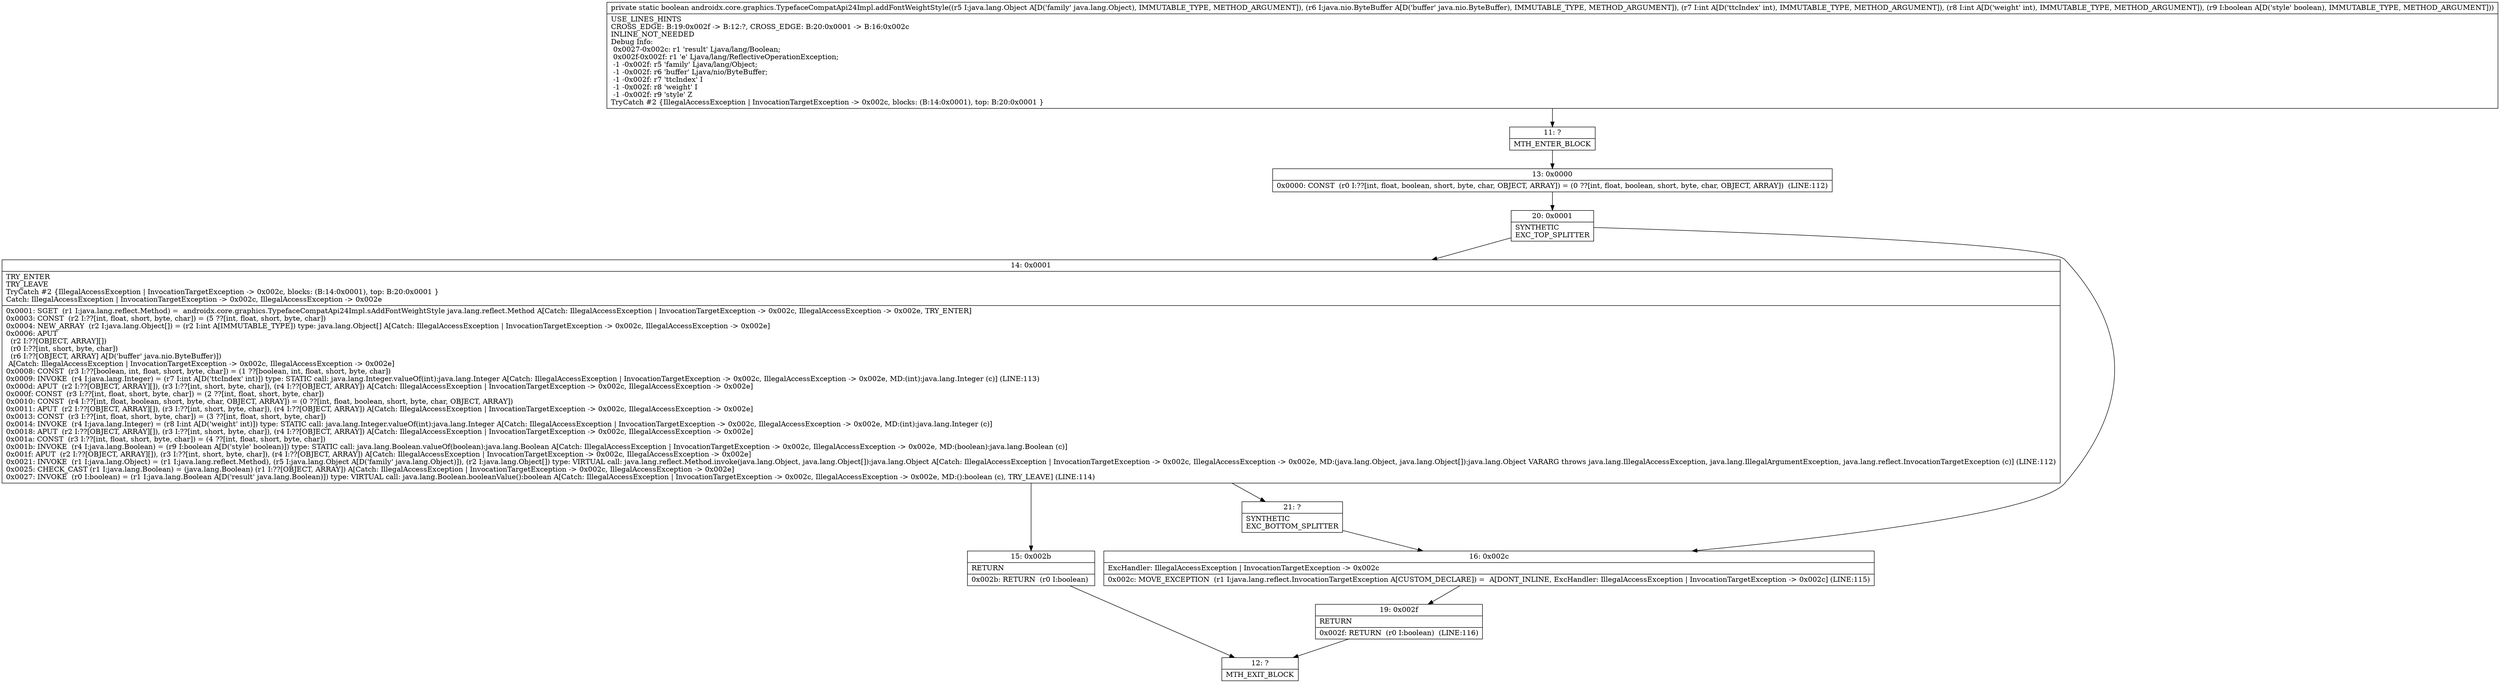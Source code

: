 digraph "CFG forandroidx.core.graphics.TypefaceCompatApi24Impl.addFontWeightStyle(Ljava\/lang\/Object;Ljava\/nio\/ByteBuffer;IIZ)Z" {
Node_11 [shape=record,label="{11\:\ ?|MTH_ENTER_BLOCK\l}"];
Node_13 [shape=record,label="{13\:\ 0x0000|0x0000: CONST  (r0 I:??[int, float, boolean, short, byte, char, OBJECT, ARRAY]) = (0 ??[int, float, boolean, short, byte, char, OBJECT, ARRAY])  (LINE:112)\l}"];
Node_20 [shape=record,label="{20\:\ 0x0001|SYNTHETIC\lEXC_TOP_SPLITTER\l}"];
Node_14 [shape=record,label="{14\:\ 0x0001|TRY_ENTER\lTRY_LEAVE\lTryCatch #2 \{IllegalAccessException \| InvocationTargetException \-\> 0x002c, blocks: (B:14:0x0001), top: B:20:0x0001 \}\lCatch: IllegalAccessException \| InvocationTargetException \-\> 0x002c, IllegalAccessException \-\> 0x002e\l|0x0001: SGET  (r1 I:java.lang.reflect.Method) =  androidx.core.graphics.TypefaceCompatApi24Impl.sAddFontWeightStyle java.lang.reflect.Method A[Catch: IllegalAccessException \| InvocationTargetException \-\> 0x002c, IllegalAccessException \-\> 0x002e, TRY_ENTER]\l0x0003: CONST  (r2 I:??[int, float, short, byte, char]) = (5 ??[int, float, short, byte, char]) \l0x0004: NEW_ARRAY  (r2 I:java.lang.Object[]) = (r2 I:int A[IMMUTABLE_TYPE]) type: java.lang.Object[] A[Catch: IllegalAccessException \| InvocationTargetException \-\> 0x002c, IllegalAccessException \-\> 0x002e]\l0x0006: APUT  \l  (r2 I:??[OBJECT, ARRAY][])\l  (r0 I:??[int, short, byte, char])\l  (r6 I:??[OBJECT, ARRAY] A[D('buffer' java.nio.ByteBuffer)])\l A[Catch: IllegalAccessException \| InvocationTargetException \-\> 0x002c, IllegalAccessException \-\> 0x002e]\l0x0008: CONST  (r3 I:??[boolean, int, float, short, byte, char]) = (1 ??[boolean, int, float, short, byte, char]) \l0x0009: INVOKE  (r4 I:java.lang.Integer) = (r7 I:int A[D('ttcIndex' int)]) type: STATIC call: java.lang.Integer.valueOf(int):java.lang.Integer A[Catch: IllegalAccessException \| InvocationTargetException \-\> 0x002c, IllegalAccessException \-\> 0x002e, MD:(int):java.lang.Integer (c)] (LINE:113)\l0x000d: APUT  (r2 I:??[OBJECT, ARRAY][]), (r3 I:??[int, short, byte, char]), (r4 I:??[OBJECT, ARRAY]) A[Catch: IllegalAccessException \| InvocationTargetException \-\> 0x002c, IllegalAccessException \-\> 0x002e]\l0x000f: CONST  (r3 I:??[int, float, short, byte, char]) = (2 ??[int, float, short, byte, char]) \l0x0010: CONST  (r4 I:??[int, float, boolean, short, byte, char, OBJECT, ARRAY]) = (0 ??[int, float, boolean, short, byte, char, OBJECT, ARRAY]) \l0x0011: APUT  (r2 I:??[OBJECT, ARRAY][]), (r3 I:??[int, short, byte, char]), (r4 I:??[OBJECT, ARRAY]) A[Catch: IllegalAccessException \| InvocationTargetException \-\> 0x002c, IllegalAccessException \-\> 0x002e]\l0x0013: CONST  (r3 I:??[int, float, short, byte, char]) = (3 ??[int, float, short, byte, char]) \l0x0014: INVOKE  (r4 I:java.lang.Integer) = (r8 I:int A[D('weight' int)]) type: STATIC call: java.lang.Integer.valueOf(int):java.lang.Integer A[Catch: IllegalAccessException \| InvocationTargetException \-\> 0x002c, IllegalAccessException \-\> 0x002e, MD:(int):java.lang.Integer (c)]\l0x0018: APUT  (r2 I:??[OBJECT, ARRAY][]), (r3 I:??[int, short, byte, char]), (r4 I:??[OBJECT, ARRAY]) A[Catch: IllegalAccessException \| InvocationTargetException \-\> 0x002c, IllegalAccessException \-\> 0x002e]\l0x001a: CONST  (r3 I:??[int, float, short, byte, char]) = (4 ??[int, float, short, byte, char]) \l0x001b: INVOKE  (r4 I:java.lang.Boolean) = (r9 I:boolean A[D('style' boolean)]) type: STATIC call: java.lang.Boolean.valueOf(boolean):java.lang.Boolean A[Catch: IllegalAccessException \| InvocationTargetException \-\> 0x002c, IllegalAccessException \-\> 0x002e, MD:(boolean):java.lang.Boolean (c)]\l0x001f: APUT  (r2 I:??[OBJECT, ARRAY][]), (r3 I:??[int, short, byte, char]), (r4 I:??[OBJECT, ARRAY]) A[Catch: IllegalAccessException \| InvocationTargetException \-\> 0x002c, IllegalAccessException \-\> 0x002e]\l0x0021: INVOKE  (r1 I:java.lang.Object) = (r1 I:java.lang.reflect.Method), (r5 I:java.lang.Object A[D('family' java.lang.Object)]), (r2 I:java.lang.Object[]) type: VIRTUAL call: java.lang.reflect.Method.invoke(java.lang.Object, java.lang.Object[]):java.lang.Object A[Catch: IllegalAccessException \| InvocationTargetException \-\> 0x002c, IllegalAccessException \-\> 0x002e, MD:(java.lang.Object, java.lang.Object[]):java.lang.Object VARARG throws java.lang.IllegalAccessException, java.lang.IllegalArgumentException, java.lang.reflect.InvocationTargetException (c)] (LINE:112)\l0x0025: CHECK_CAST (r1 I:java.lang.Boolean) = (java.lang.Boolean) (r1 I:??[OBJECT, ARRAY]) A[Catch: IllegalAccessException \| InvocationTargetException \-\> 0x002c, IllegalAccessException \-\> 0x002e]\l0x0027: INVOKE  (r0 I:boolean) = (r1 I:java.lang.Boolean A[D('result' java.lang.Boolean)]) type: VIRTUAL call: java.lang.Boolean.booleanValue():boolean A[Catch: IllegalAccessException \| InvocationTargetException \-\> 0x002c, IllegalAccessException \-\> 0x002e, MD:():boolean (c), TRY_LEAVE] (LINE:114)\l}"];
Node_15 [shape=record,label="{15\:\ 0x002b|RETURN\l|0x002b: RETURN  (r0 I:boolean) \l}"];
Node_12 [shape=record,label="{12\:\ ?|MTH_EXIT_BLOCK\l}"];
Node_21 [shape=record,label="{21\:\ ?|SYNTHETIC\lEXC_BOTTOM_SPLITTER\l}"];
Node_16 [shape=record,label="{16\:\ 0x002c|ExcHandler: IllegalAccessException \| InvocationTargetException \-\> 0x002c\l|0x002c: MOVE_EXCEPTION  (r1 I:java.lang.reflect.InvocationTargetException A[CUSTOM_DECLARE]) =  A[DONT_INLINE, ExcHandler: IllegalAccessException \| InvocationTargetException \-\> 0x002c] (LINE:115)\l}"];
Node_19 [shape=record,label="{19\:\ 0x002f|RETURN\l|0x002f: RETURN  (r0 I:boolean)  (LINE:116)\l}"];
MethodNode[shape=record,label="{private static boolean androidx.core.graphics.TypefaceCompatApi24Impl.addFontWeightStyle((r5 I:java.lang.Object A[D('family' java.lang.Object), IMMUTABLE_TYPE, METHOD_ARGUMENT]), (r6 I:java.nio.ByteBuffer A[D('buffer' java.nio.ByteBuffer), IMMUTABLE_TYPE, METHOD_ARGUMENT]), (r7 I:int A[D('ttcIndex' int), IMMUTABLE_TYPE, METHOD_ARGUMENT]), (r8 I:int A[D('weight' int), IMMUTABLE_TYPE, METHOD_ARGUMENT]), (r9 I:boolean A[D('style' boolean), IMMUTABLE_TYPE, METHOD_ARGUMENT]))  | USE_LINES_HINTS\lCROSS_EDGE: B:19:0x002f \-\> B:12:?, CROSS_EDGE: B:20:0x0001 \-\> B:16:0x002c\lINLINE_NOT_NEEDED\lDebug Info:\l  0x0027\-0x002c: r1 'result' Ljava\/lang\/Boolean;\l  0x002f\-0x002f: r1 'e' Ljava\/lang\/ReflectiveOperationException;\l  \-1 \-0x002f: r5 'family' Ljava\/lang\/Object;\l  \-1 \-0x002f: r6 'buffer' Ljava\/nio\/ByteBuffer;\l  \-1 \-0x002f: r7 'ttcIndex' I\l  \-1 \-0x002f: r8 'weight' I\l  \-1 \-0x002f: r9 'style' Z\lTryCatch #2 \{IllegalAccessException \| InvocationTargetException \-\> 0x002c, blocks: (B:14:0x0001), top: B:20:0x0001 \}\l}"];
MethodNode -> Node_11;Node_11 -> Node_13;
Node_13 -> Node_20;
Node_20 -> Node_14;
Node_20 -> Node_16;
Node_14 -> Node_15;
Node_14 -> Node_21;
Node_15 -> Node_12;
Node_21 -> Node_16;
Node_16 -> Node_19;
Node_19 -> Node_12;
}

